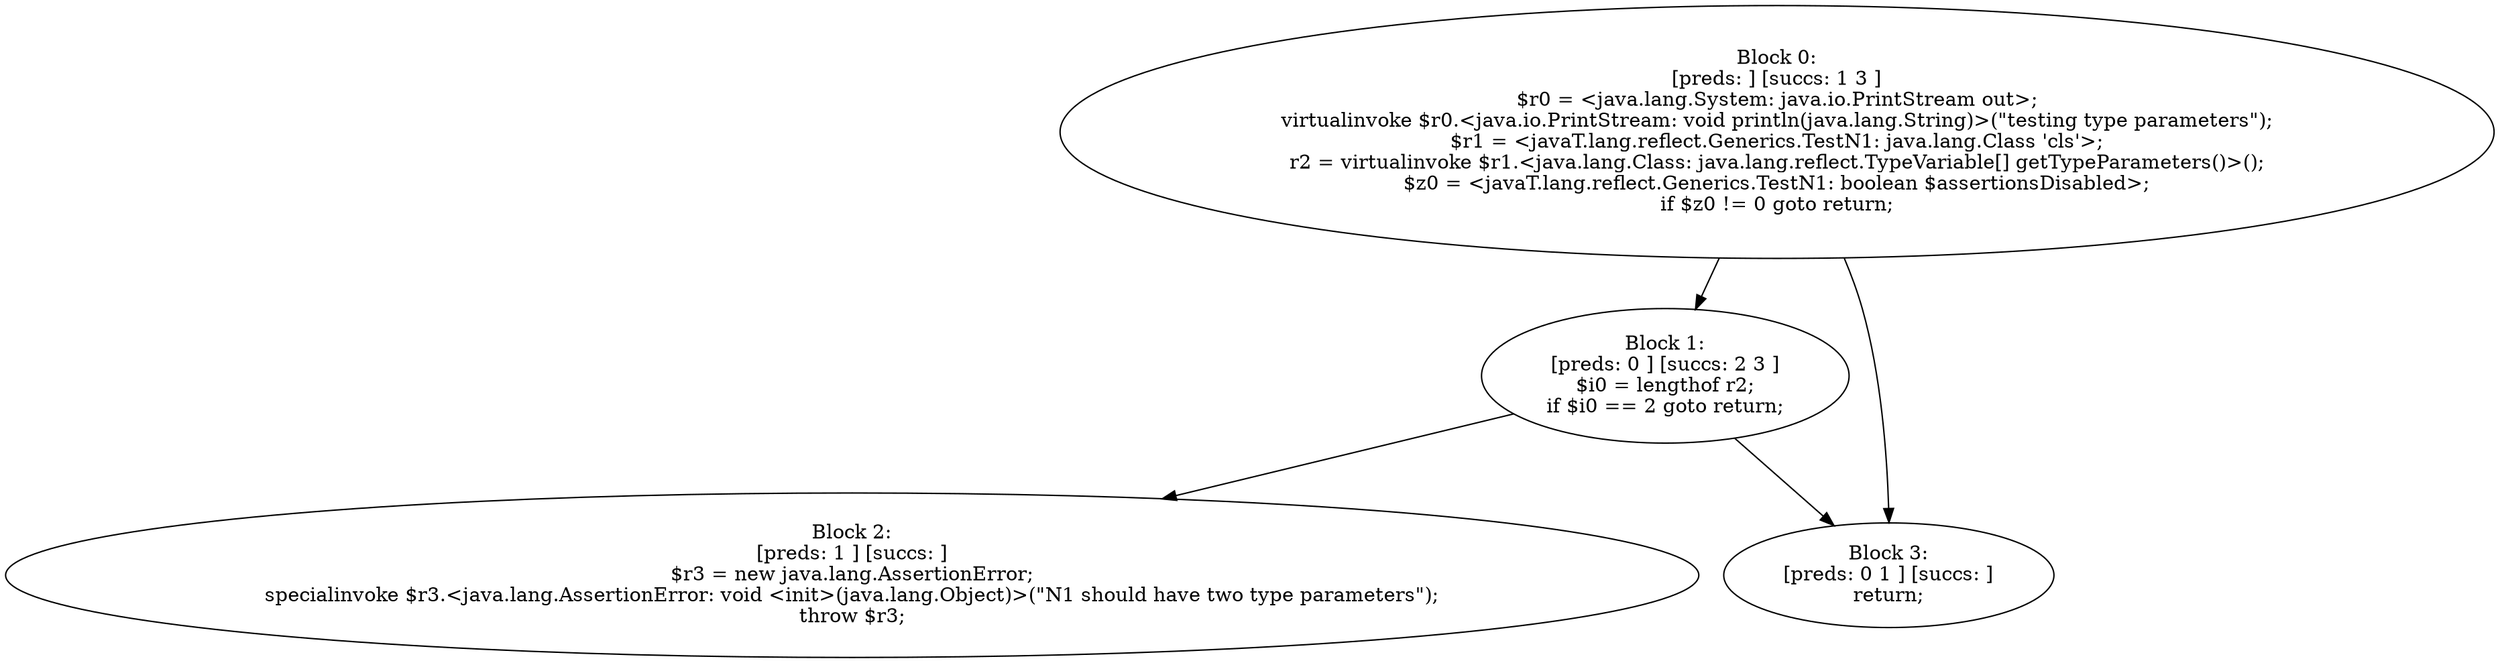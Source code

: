 digraph "unitGraph" {
    "Block 0:
[preds: ] [succs: 1 3 ]
$r0 = <java.lang.System: java.io.PrintStream out>;
virtualinvoke $r0.<java.io.PrintStream: void println(java.lang.String)>(\"testing type parameters\");
$r1 = <javaT.lang.reflect.Generics.TestN1: java.lang.Class 'cls'>;
r2 = virtualinvoke $r1.<java.lang.Class: java.lang.reflect.TypeVariable[] getTypeParameters()>();
$z0 = <javaT.lang.reflect.Generics.TestN1: boolean $assertionsDisabled>;
if $z0 != 0 goto return;
"
    "Block 1:
[preds: 0 ] [succs: 2 3 ]
$i0 = lengthof r2;
if $i0 == 2 goto return;
"
    "Block 2:
[preds: 1 ] [succs: ]
$r3 = new java.lang.AssertionError;
specialinvoke $r3.<java.lang.AssertionError: void <init>(java.lang.Object)>(\"N1 should have two type parameters\");
throw $r3;
"
    "Block 3:
[preds: 0 1 ] [succs: ]
return;
"
    "Block 0:
[preds: ] [succs: 1 3 ]
$r0 = <java.lang.System: java.io.PrintStream out>;
virtualinvoke $r0.<java.io.PrintStream: void println(java.lang.String)>(\"testing type parameters\");
$r1 = <javaT.lang.reflect.Generics.TestN1: java.lang.Class 'cls'>;
r2 = virtualinvoke $r1.<java.lang.Class: java.lang.reflect.TypeVariable[] getTypeParameters()>();
$z0 = <javaT.lang.reflect.Generics.TestN1: boolean $assertionsDisabled>;
if $z0 != 0 goto return;
"->"Block 1:
[preds: 0 ] [succs: 2 3 ]
$i0 = lengthof r2;
if $i0 == 2 goto return;
";
    "Block 0:
[preds: ] [succs: 1 3 ]
$r0 = <java.lang.System: java.io.PrintStream out>;
virtualinvoke $r0.<java.io.PrintStream: void println(java.lang.String)>(\"testing type parameters\");
$r1 = <javaT.lang.reflect.Generics.TestN1: java.lang.Class 'cls'>;
r2 = virtualinvoke $r1.<java.lang.Class: java.lang.reflect.TypeVariable[] getTypeParameters()>();
$z0 = <javaT.lang.reflect.Generics.TestN1: boolean $assertionsDisabled>;
if $z0 != 0 goto return;
"->"Block 3:
[preds: 0 1 ] [succs: ]
return;
";
    "Block 1:
[preds: 0 ] [succs: 2 3 ]
$i0 = lengthof r2;
if $i0 == 2 goto return;
"->"Block 2:
[preds: 1 ] [succs: ]
$r3 = new java.lang.AssertionError;
specialinvoke $r3.<java.lang.AssertionError: void <init>(java.lang.Object)>(\"N1 should have two type parameters\");
throw $r3;
";
    "Block 1:
[preds: 0 ] [succs: 2 3 ]
$i0 = lengthof r2;
if $i0 == 2 goto return;
"->"Block 3:
[preds: 0 1 ] [succs: ]
return;
";
}
